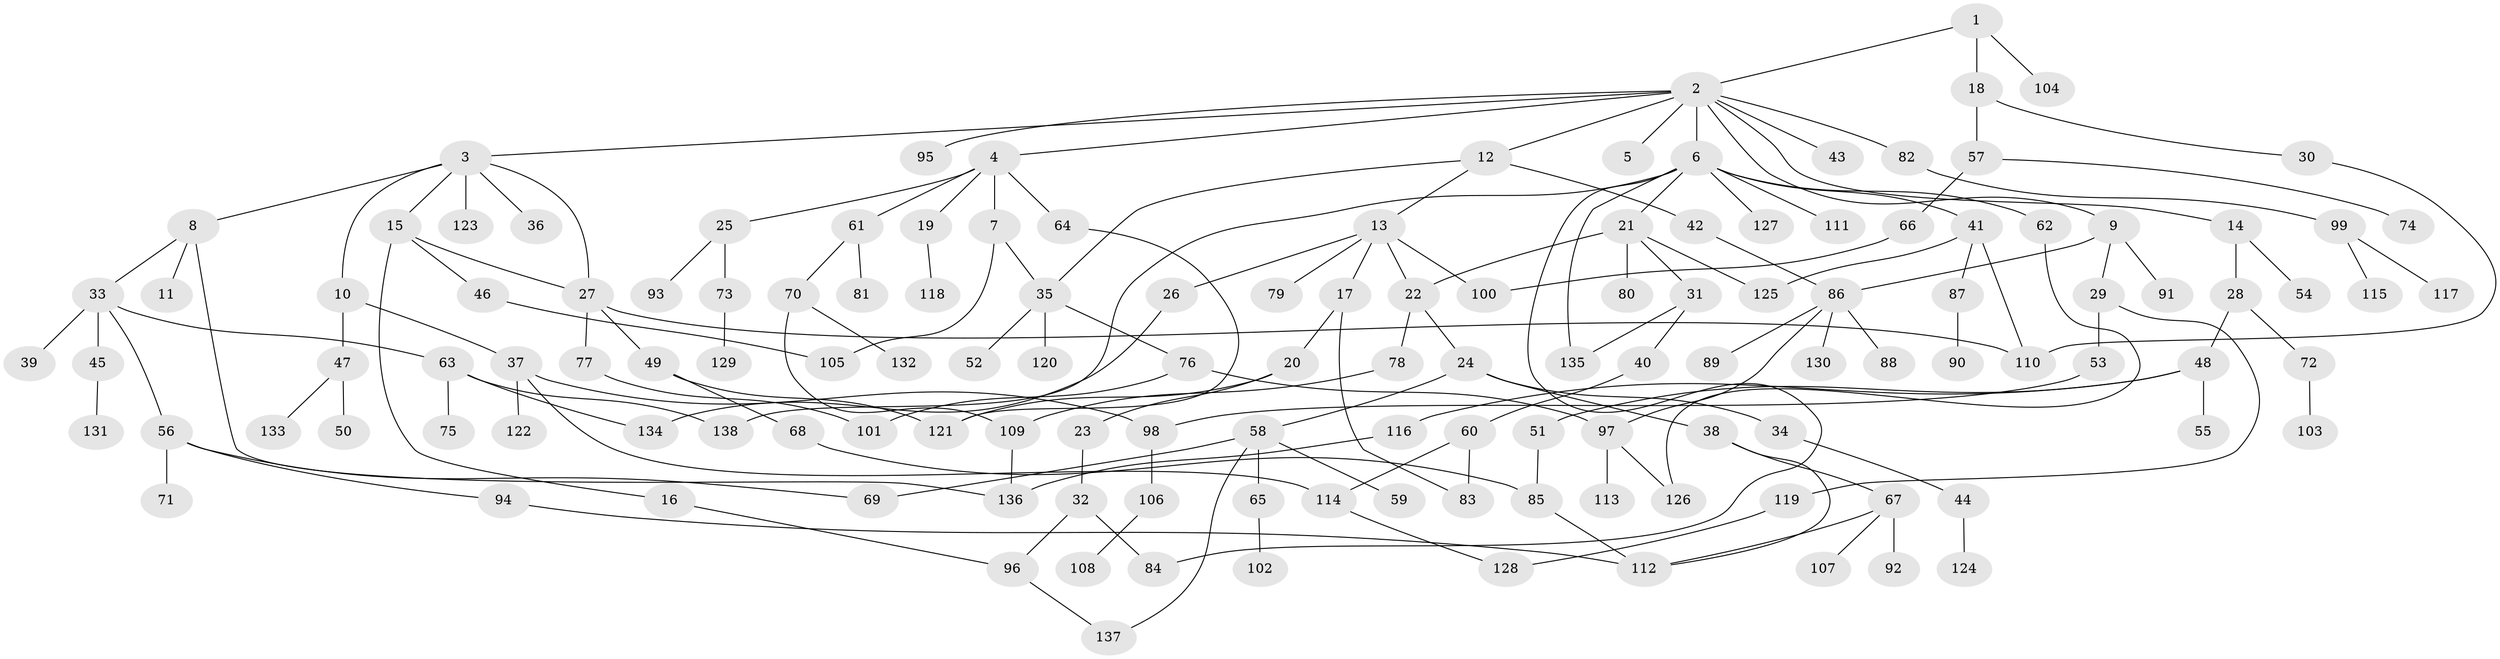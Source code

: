 // coarse degree distribution, {3: 0.15789473684210525, 10: 0.010526315789473684, 6: 0.031578947368421054, 7: 0.010526315789473684, 1: 0.3263157894736842, 8: 0.021052631578947368, 5: 0.05263157894736842, 4: 0.12631578947368421, 2: 0.2631578947368421}
// Generated by graph-tools (version 1.1) at 2025/23/03/03/25 07:23:33]
// undirected, 138 vertices, 169 edges
graph export_dot {
graph [start="1"]
  node [color=gray90,style=filled];
  1;
  2;
  3;
  4;
  5;
  6;
  7;
  8;
  9;
  10;
  11;
  12;
  13;
  14;
  15;
  16;
  17;
  18;
  19;
  20;
  21;
  22;
  23;
  24;
  25;
  26;
  27;
  28;
  29;
  30;
  31;
  32;
  33;
  34;
  35;
  36;
  37;
  38;
  39;
  40;
  41;
  42;
  43;
  44;
  45;
  46;
  47;
  48;
  49;
  50;
  51;
  52;
  53;
  54;
  55;
  56;
  57;
  58;
  59;
  60;
  61;
  62;
  63;
  64;
  65;
  66;
  67;
  68;
  69;
  70;
  71;
  72;
  73;
  74;
  75;
  76;
  77;
  78;
  79;
  80;
  81;
  82;
  83;
  84;
  85;
  86;
  87;
  88;
  89;
  90;
  91;
  92;
  93;
  94;
  95;
  96;
  97;
  98;
  99;
  100;
  101;
  102;
  103;
  104;
  105;
  106;
  107;
  108;
  109;
  110;
  111;
  112;
  113;
  114;
  115;
  116;
  117;
  118;
  119;
  120;
  121;
  122;
  123;
  124;
  125;
  126;
  127;
  128;
  129;
  130;
  131;
  132;
  133;
  134;
  135;
  136;
  137;
  138;
  1 -- 2;
  1 -- 18;
  1 -- 104;
  2 -- 3;
  2 -- 4;
  2 -- 5;
  2 -- 6;
  2 -- 9;
  2 -- 12;
  2 -- 14;
  2 -- 43;
  2 -- 82;
  2 -- 95;
  3 -- 8;
  3 -- 10;
  3 -- 15;
  3 -- 36;
  3 -- 123;
  3 -- 27;
  4 -- 7;
  4 -- 19;
  4 -- 25;
  4 -- 61;
  4 -- 64;
  6 -- 21;
  6 -- 41;
  6 -- 62;
  6 -- 84;
  6 -- 111;
  6 -- 127;
  6 -- 138;
  6 -- 135;
  7 -- 105;
  7 -- 35;
  8 -- 11;
  8 -- 33;
  8 -- 136;
  9 -- 29;
  9 -- 91;
  9 -- 86;
  10 -- 37;
  10 -- 47;
  12 -- 13;
  12 -- 35;
  12 -- 42;
  13 -- 17;
  13 -- 26;
  13 -- 79;
  13 -- 100;
  13 -- 22;
  14 -- 28;
  14 -- 54;
  15 -- 16;
  15 -- 27;
  15 -- 46;
  16 -- 96;
  17 -- 20;
  17 -- 83;
  18 -- 30;
  18 -- 57;
  19 -- 118;
  20 -- 23;
  20 -- 121;
  21 -- 22;
  21 -- 31;
  21 -- 80;
  21 -- 125;
  22 -- 24;
  22 -- 78;
  23 -- 32;
  24 -- 34;
  24 -- 38;
  24 -- 58;
  25 -- 73;
  25 -- 93;
  26 -- 134;
  27 -- 49;
  27 -- 77;
  27 -- 110;
  28 -- 48;
  28 -- 72;
  29 -- 53;
  29 -- 119;
  30 -- 110;
  31 -- 40;
  31 -- 135;
  32 -- 96;
  32 -- 84;
  33 -- 39;
  33 -- 45;
  33 -- 56;
  33 -- 63;
  34 -- 44;
  35 -- 52;
  35 -- 76;
  35 -- 120;
  37 -- 122;
  37 -- 114;
  37 -- 98;
  38 -- 67;
  38 -- 112;
  40 -- 60;
  41 -- 87;
  41 -- 110;
  41 -- 125;
  42 -- 86;
  44 -- 124;
  45 -- 131;
  46 -- 105;
  47 -- 50;
  47 -- 133;
  48 -- 51;
  48 -- 55;
  48 -- 116;
  49 -- 68;
  49 -- 121;
  51 -- 85;
  53 -- 98;
  56 -- 69;
  56 -- 71;
  56 -- 94;
  57 -- 66;
  57 -- 74;
  58 -- 59;
  58 -- 65;
  58 -- 69;
  58 -- 137;
  60 -- 83;
  60 -- 114;
  61 -- 70;
  61 -- 81;
  62 -- 126;
  63 -- 75;
  63 -- 134;
  63 -- 138;
  64 -- 121;
  65 -- 102;
  66 -- 100;
  67 -- 92;
  67 -- 107;
  67 -- 112;
  68 -- 85;
  70 -- 132;
  70 -- 109;
  72 -- 103;
  73 -- 129;
  76 -- 97;
  76 -- 101;
  77 -- 101;
  78 -- 109;
  82 -- 99;
  85 -- 112;
  86 -- 88;
  86 -- 89;
  86 -- 130;
  86 -- 97;
  87 -- 90;
  94 -- 112;
  96 -- 137;
  97 -- 113;
  97 -- 126;
  98 -- 106;
  99 -- 115;
  99 -- 117;
  106 -- 108;
  109 -- 136;
  114 -- 128;
  116 -- 136;
  119 -- 128;
}
